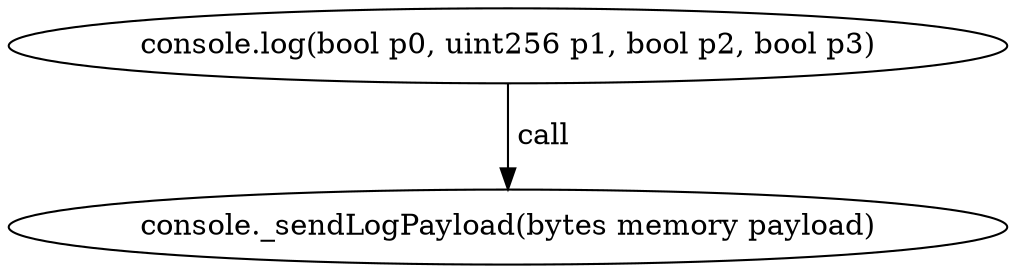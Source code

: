 digraph "" {
	graph [bb="0,0,413.08,124.8"];
	node [label="\N"];
	"console.log(bool p0, uint256 p1, bool p2, bool p3)"	 [height=0.5,
		pos="206.54,106.8",
		width=5.7085];
	"console._sendLogPayload(bytes memory payload)"	 [height=0.5,
		pos="206.54,18",
		width=5.7372];
	"console.log(bool p0, uint256 p1, bool p2, bool p3)" -> "console._sendLogPayload(bytes memory payload)" [key=call,
	label=" call",
	lp="218.39,62.4",
	pos="e,206.54,36.072 206.54,88.401 206.54,76.295 206.54,60.208 206.54,46.467"];
}
digraph "" {
	graph [bb="0,0,413.08,124.8"];
	node [label="\N"];
	"console.log(bool p0, uint256 p1, bool p2, bool p3)"	 [height=0.5,
		pos="206.54,106.8",
		width=5.7085];
	"console._sendLogPayload(bytes memory payload)"	 [height=0.5,
		pos="206.54,18",
		width=5.7372];
	"console.log(bool p0, uint256 p1, bool p2, bool p3)" -> "console._sendLogPayload(bytes memory payload)" [key=call,
	label=" call",
	lp="218.39,62.4",
	pos="e,206.54,36.072 206.54,88.401 206.54,76.295 206.54,60.208 206.54,46.467"];
}
